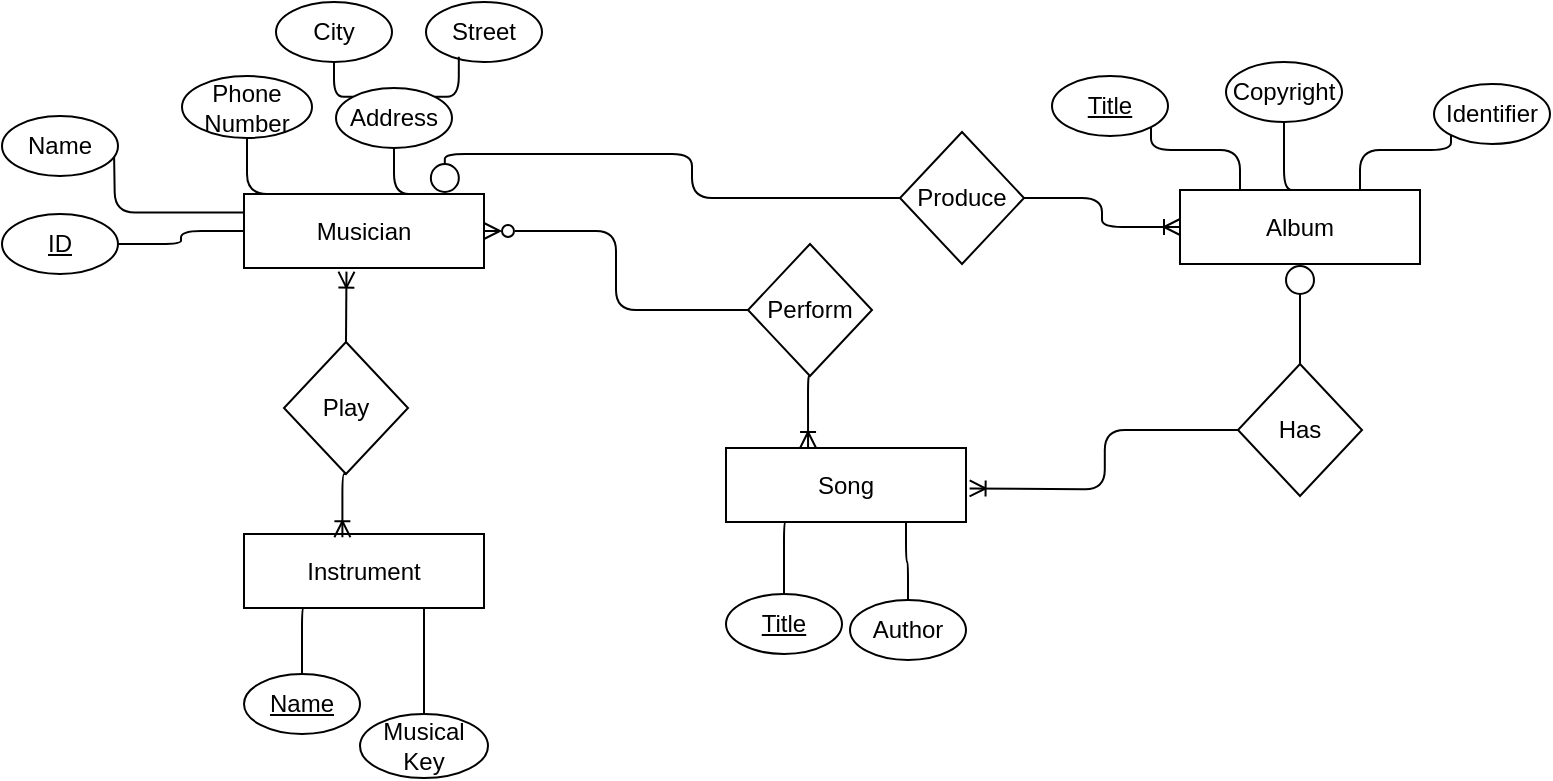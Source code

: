 <mxfile version="24.8.9">
  <diagram name="Page-1" id="AoQ32iTvS0Ihpvby-6kD">
    <mxGraphModel dx="1020" dy="522" grid="0" gridSize="10" guides="1" tooltips="1" connect="1" arrows="1" fold="1" page="1" pageScale="1" pageWidth="827" pageHeight="1169" math="0" shadow="0">
      <root>
        <mxCell id="0" />
        <mxCell id="1" parent="0" />
        <mxCell id="0t-JrtF1ArZYssphSkrc-7" style="rounded=1;orthogonalLoop=1;jettySize=auto;html=1;exitX=0.25;exitY=0;exitDx=0;exitDy=0;entryX=0.5;entryY=1;entryDx=0;entryDy=0;edgeStyle=orthogonalEdgeStyle;curved=0;strokeWidth=1;strokeColor=default;endSize=6;endArrow=none;endFill=0;" edge="1" parent="1" source="0t-JrtF1ArZYssphSkrc-3">
          <mxGeometry relative="1" as="geometry">
            <mxPoint x="132.5" y="84" as="targetPoint" />
          </mxGeometry>
        </mxCell>
        <mxCell id="0t-JrtF1ArZYssphSkrc-8" style="edgeStyle=orthogonalEdgeStyle;curved=1;rounded=0;orthogonalLoop=1;jettySize=auto;html=1;exitX=0.75;exitY=0;exitDx=0;exitDy=0;entryX=0.5;entryY=1;entryDx=0;entryDy=0;endArrow=none;endFill=0;" edge="1" parent="1" source="0t-JrtF1ArZYssphSkrc-4">
          <mxGeometry relative="1" as="geometry">
            <mxPoint x="225" y="83" as="targetPoint" />
          </mxGeometry>
        </mxCell>
        <mxCell id="0t-JrtF1ArZYssphSkrc-9" style="edgeStyle=orthogonalEdgeStyle;curved=0;rounded=1;orthogonalLoop=1;jettySize=auto;html=1;exitX=0;exitY=0.25;exitDx=0;exitDy=0;entryX=1;entryY=0.5;entryDx=0;entryDy=0;endArrow=none;endFill=0;" edge="1" parent="1" source="0t-JrtF1ArZYssphSkrc-1">
          <mxGeometry relative="1" as="geometry">
            <mxPoint x="73" y="108" as="targetPoint" />
          </mxGeometry>
        </mxCell>
        <mxCell id="0t-JrtF1ArZYssphSkrc-11" style="edgeStyle=orthogonalEdgeStyle;curved=0;rounded=1;orthogonalLoop=1;jettySize=auto;html=1;exitX=0;exitY=0.5;exitDx=0;exitDy=0;entryX=1;entryY=0.5;entryDx=0;entryDy=0;endArrow=none;endFill=0;" edge="1" parent="1" source="0t-JrtF1ArZYssphSkrc-1" target="0t-JrtF1ArZYssphSkrc-5">
          <mxGeometry relative="1" as="geometry" />
        </mxCell>
        <mxCell id="0t-JrtF1ArZYssphSkrc-1" value="Musician" style="rounded=0;whiteSpace=wrap;html=1;" vertex="1" parent="1">
          <mxGeometry x="138" y="130" width="120" height="37" as="geometry" />
        </mxCell>
        <mxCell id="0t-JrtF1ArZYssphSkrc-2" value="Name" style="ellipse;whiteSpace=wrap;html=1;" vertex="1" parent="1">
          <mxGeometry x="17" y="91" width="58" height="30" as="geometry" />
        </mxCell>
        <mxCell id="0t-JrtF1ArZYssphSkrc-5" value="&lt;u&gt;ID&lt;/u&gt;" style="ellipse;whiteSpace=wrap;html=1;" vertex="1" parent="1">
          <mxGeometry x="17" y="140" width="58" height="30" as="geometry" />
        </mxCell>
        <mxCell id="0t-JrtF1ArZYssphSkrc-12" style="edgeStyle=orthogonalEdgeStyle;curved=1;rounded=0;orthogonalLoop=1;jettySize=auto;html=1;exitX=0;exitY=0;exitDx=0;exitDy=0;entryX=0;entryY=1;entryDx=0;entryDy=0;" edge="1" parent="1" source="0t-JrtF1ArZYssphSkrc-4" target="0t-JrtF1ArZYssphSkrc-4">
          <mxGeometry relative="1" as="geometry" />
        </mxCell>
        <mxCell id="0t-JrtF1ArZYssphSkrc-13" value="" style="edgeStyle=orthogonalEdgeStyle;curved=0;rounded=1;orthogonalLoop=1;jettySize=auto;html=1;exitX=0.75;exitY=0;exitDx=0;exitDy=0;entryX=0.5;entryY=1;entryDx=0;entryDy=0;endArrow=none;endFill=0;" edge="1" parent="1" source="0t-JrtF1ArZYssphSkrc-1" target="0t-JrtF1ArZYssphSkrc-4">
          <mxGeometry relative="1" as="geometry">
            <mxPoint x="202" y="128" as="sourcePoint" />
            <mxPoint x="225" y="83" as="targetPoint" />
          </mxGeometry>
        </mxCell>
        <mxCell id="0t-JrtF1ArZYssphSkrc-17" style="edgeStyle=orthogonalEdgeStyle;curved=0;rounded=1;orthogonalLoop=1;jettySize=auto;html=1;exitX=0;exitY=0;exitDx=0;exitDy=0;entryX=0.5;entryY=1;entryDx=0;entryDy=0;endArrow=none;endFill=0;" edge="1" parent="1" source="0t-JrtF1ArZYssphSkrc-4" target="0t-JrtF1ArZYssphSkrc-15">
          <mxGeometry relative="1" as="geometry" />
        </mxCell>
        <mxCell id="0t-JrtF1ArZYssphSkrc-4" value="Address" style="ellipse;whiteSpace=wrap;html=1;" vertex="1" parent="1">
          <mxGeometry x="184" y="77" width="58" height="30" as="geometry" />
        </mxCell>
        <mxCell id="0t-JrtF1ArZYssphSkrc-14" value="Street" style="ellipse;whiteSpace=wrap;html=1;" vertex="1" parent="1">
          <mxGeometry x="229" y="34" width="58" height="30" as="geometry" />
        </mxCell>
        <mxCell id="0t-JrtF1ArZYssphSkrc-15" value="City" style="ellipse;whiteSpace=wrap;html=1;" vertex="1" parent="1">
          <mxGeometry x="154" y="34" width="58" height="30" as="geometry" />
        </mxCell>
        <mxCell id="0t-JrtF1ArZYssphSkrc-16" style="edgeStyle=orthogonalEdgeStyle;curved=0;rounded=1;orthogonalLoop=1;jettySize=auto;html=1;exitX=1;exitY=0;exitDx=0;exitDy=0;entryX=0.283;entryY=0.913;entryDx=0;entryDy=0;entryPerimeter=0;endArrow=none;endFill=0;" edge="1" parent="1" source="0t-JrtF1ArZYssphSkrc-4" target="0t-JrtF1ArZYssphSkrc-14">
          <mxGeometry relative="1" as="geometry" />
        </mxCell>
        <mxCell id="0t-JrtF1ArZYssphSkrc-22" style="edgeStyle=orthogonalEdgeStyle;curved=0;rounded=1;orthogonalLoop=1;jettySize=auto;html=1;exitX=0.75;exitY=0;exitDx=0;exitDy=0;entryX=0;entryY=1;entryDx=0;entryDy=0;endArrow=none;endFill=0;" edge="1" parent="1" source="0t-JrtF1ArZYssphSkrc-18" target="0t-JrtF1ArZYssphSkrc-21">
          <mxGeometry relative="1" as="geometry" />
        </mxCell>
        <mxCell id="0t-JrtF1ArZYssphSkrc-23" style="edgeStyle=orthogonalEdgeStyle;curved=0;rounded=1;orthogonalLoop=1;jettySize=auto;html=1;exitX=0.5;exitY=0;exitDx=0;exitDy=0;entryX=0.5;entryY=1;entryDx=0;entryDy=0;endArrow=none;endFill=0;" edge="1" parent="1" source="0t-JrtF1ArZYssphSkrc-18" target="0t-JrtF1ArZYssphSkrc-20">
          <mxGeometry relative="1" as="geometry" />
        </mxCell>
        <mxCell id="0t-JrtF1ArZYssphSkrc-24" style="edgeStyle=orthogonalEdgeStyle;curved=0;rounded=1;orthogonalLoop=1;jettySize=auto;html=1;exitX=0.25;exitY=0;exitDx=0;exitDy=0;entryX=1;entryY=1;entryDx=0;entryDy=0;endArrow=none;endFill=0;" edge="1" parent="1" source="0t-JrtF1ArZYssphSkrc-18" target="0t-JrtF1ArZYssphSkrc-19">
          <mxGeometry relative="1" as="geometry" />
        </mxCell>
        <mxCell id="0t-JrtF1ArZYssphSkrc-18" value="Album" style="rounded=0;whiteSpace=wrap;html=1;" vertex="1" parent="1">
          <mxGeometry x="606" y="128" width="120" height="37" as="geometry" />
        </mxCell>
        <mxCell id="0t-JrtF1ArZYssphSkrc-19" value="&lt;u&gt;Title&lt;/u&gt;" style="ellipse;whiteSpace=wrap;html=1;" vertex="1" parent="1">
          <mxGeometry x="542" y="71" width="58" height="30" as="geometry" />
        </mxCell>
        <mxCell id="0t-JrtF1ArZYssphSkrc-20" value="Copyright" style="ellipse;whiteSpace=wrap;html=1;" vertex="1" parent="1">
          <mxGeometry x="629" y="64" width="58" height="30" as="geometry" />
        </mxCell>
        <mxCell id="0t-JrtF1ArZYssphSkrc-21" value="Identifier" style="ellipse;whiteSpace=wrap;html=1;" vertex="1" parent="1">
          <mxGeometry x="733" y="75" width="58" height="30" as="geometry" />
        </mxCell>
        <mxCell id="0t-JrtF1ArZYssphSkrc-30" style="edgeStyle=orthogonalEdgeStyle;curved=0;rounded=1;orthogonalLoop=1;jettySize=auto;html=1;exitX=0.25;exitY=1;exitDx=0;exitDy=0;entryX=0.5;entryY=0;entryDx=0;entryDy=0;endArrow=none;endFill=0;" edge="1" parent="1" source="0t-JrtF1ArZYssphSkrc-26" target="0t-JrtF1ArZYssphSkrc-27">
          <mxGeometry relative="1" as="geometry" />
        </mxCell>
        <mxCell id="0t-JrtF1ArZYssphSkrc-32" style="edgeStyle=orthogonalEdgeStyle;curved=0;rounded=1;orthogonalLoop=1;jettySize=auto;html=1;exitX=0.75;exitY=1;exitDx=0;exitDy=0;entryX=0.5;entryY=0;entryDx=0;entryDy=0;endArrow=none;endFill=0;" edge="1" parent="1" source="0t-JrtF1ArZYssphSkrc-26" target="0t-JrtF1ArZYssphSkrc-28">
          <mxGeometry relative="1" as="geometry" />
        </mxCell>
        <mxCell id="0t-JrtF1ArZYssphSkrc-26" value="Instrument" style="rounded=0;whiteSpace=wrap;html=1;" vertex="1" parent="1">
          <mxGeometry x="138" y="300" width="120" height="37" as="geometry" />
        </mxCell>
        <mxCell id="0t-JrtF1ArZYssphSkrc-27" value="&lt;u&gt;Name&lt;/u&gt;" style="ellipse;whiteSpace=wrap;html=1;" vertex="1" parent="1">
          <mxGeometry x="138" y="370" width="58" height="30" as="geometry" />
        </mxCell>
        <mxCell id="0t-JrtF1ArZYssphSkrc-28" value="Musical Key" style="ellipse;whiteSpace=wrap;html=1;" vertex="1" parent="1">
          <mxGeometry x="196" y="390" width="64" height="32" as="geometry" />
        </mxCell>
        <mxCell id="0t-JrtF1ArZYssphSkrc-37" style="edgeStyle=orthogonalEdgeStyle;curved=0;rounded=1;orthogonalLoop=1;jettySize=auto;html=1;exitX=0.25;exitY=1;exitDx=0;exitDy=0;entryX=0.5;entryY=0;entryDx=0;entryDy=0;endArrow=none;endFill=0;" edge="1" parent="1" source="0t-JrtF1ArZYssphSkrc-34" target="0t-JrtF1ArZYssphSkrc-35">
          <mxGeometry relative="1" as="geometry" />
        </mxCell>
        <mxCell id="0t-JrtF1ArZYssphSkrc-39" style="edgeStyle=orthogonalEdgeStyle;curved=0;rounded=1;orthogonalLoop=1;jettySize=auto;html=1;exitX=0.75;exitY=1;exitDx=0;exitDy=0;endArrow=none;endFill=0;" edge="1" parent="1" source="0t-JrtF1ArZYssphSkrc-34" target="0t-JrtF1ArZYssphSkrc-36">
          <mxGeometry relative="1" as="geometry" />
        </mxCell>
        <mxCell id="0t-JrtF1ArZYssphSkrc-34" value="Song" style="rounded=0;whiteSpace=wrap;html=1;" vertex="1" parent="1">
          <mxGeometry x="379" y="257" width="120" height="37" as="geometry" />
        </mxCell>
        <mxCell id="0t-JrtF1ArZYssphSkrc-35" value="&lt;u&gt;Title&lt;/u&gt;" style="ellipse;whiteSpace=wrap;html=1;" vertex="1" parent="1">
          <mxGeometry x="379" y="330" width="58" height="30" as="geometry" />
        </mxCell>
        <mxCell id="0t-JrtF1ArZYssphSkrc-36" value="Author" style="ellipse;whiteSpace=wrap;html=1;" vertex="1" parent="1">
          <mxGeometry x="441" y="333" width="58" height="30" as="geometry" />
        </mxCell>
        <mxCell id="0t-JrtF1ArZYssphSkrc-40" value="Play" style="rhombus;whiteSpace=wrap;html=1;" vertex="1" parent="1">
          <mxGeometry x="158" y="204" width="62" height="66" as="geometry" />
        </mxCell>
        <mxCell id="0t-JrtF1ArZYssphSkrc-52" style="edgeStyle=orthogonalEdgeStyle;curved=0;rounded=1;orthogonalLoop=1;jettySize=auto;html=1;exitX=1;exitY=0.5;exitDx=0;exitDy=0;entryX=0;entryY=0.5;entryDx=0;entryDy=0;endArrow=ERoneToMany;endFill=0;" edge="1" parent="1" source="0t-JrtF1ArZYssphSkrc-42" target="0t-JrtF1ArZYssphSkrc-18">
          <mxGeometry relative="1" as="geometry" />
        </mxCell>
        <mxCell id="0t-JrtF1ArZYssphSkrc-42" value="Produce" style="rhombus;whiteSpace=wrap;html=1;" vertex="1" parent="1">
          <mxGeometry x="466" y="99" width="62" height="66" as="geometry" />
        </mxCell>
        <mxCell id="0t-JrtF1ArZYssphSkrc-47" style="edgeStyle=orthogonalEdgeStyle;curved=0;rounded=1;orthogonalLoop=1;jettySize=auto;html=1;exitX=0;exitY=0.5;exitDx=0;exitDy=0;entryX=1;entryY=0.5;entryDx=0;entryDy=0;endArrow=ERzeroToMany;endFill=0;" edge="1" parent="1" source="0t-JrtF1ArZYssphSkrc-43" target="0t-JrtF1ArZYssphSkrc-1">
          <mxGeometry relative="1" as="geometry" />
        </mxCell>
        <mxCell id="0t-JrtF1ArZYssphSkrc-43" value="Perform" style="rhombus;whiteSpace=wrap;html=1;" vertex="1" parent="1">
          <mxGeometry x="390" y="155" width="62" height="66" as="geometry" />
        </mxCell>
        <mxCell id="0t-JrtF1ArZYssphSkrc-57" style="edgeStyle=orthogonalEdgeStyle;curved=0;rounded=1;orthogonalLoop=1;jettySize=auto;html=1;exitX=0;exitY=0.5;exitDx=0;exitDy=0;endArrow=ERoneToMany;endFill=0;" edge="1" parent="1" source="0t-JrtF1ArZYssphSkrc-44">
          <mxGeometry relative="1" as="geometry">
            <mxPoint x="500.8" y="277.2" as="targetPoint" />
          </mxGeometry>
        </mxCell>
        <mxCell id="0t-JrtF1ArZYssphSkrc-63" style="edgeStyle=orthogonalEdgeStyle;curved=0;rounded=1;orthogonalLoop=1;jettySize=auto;html=1;exitX=0.5;exitY=0;exitDx=0;exitDy=0;entryX=0.5;entryY=1;entryDx=0;entryDy=0;endArrow=circle;endFill=0;" edge="1" parent="1" source="0t-JrtF1ArZYssphSkrc-44" target="0t-JrtF1ArZYssphSkrc-18">
          <mxGeometry relative="1" as="geometry" />
        </mxCell>
        <mxCell id="0t-JrtF1ArZYssphSkrc-44" value="Has" style="rhombus;whiteSpace=wrap;html=1;" vertex="1" parent="1">
          <mxGeometry x="635" y="215" width="62" height="66" as="geometry" />
        </mxCell>
        <mxCell id="0t-JrtF1ArZYssphSkrc-45" style="edgeStyle=orthogonalEdgeStyle;curved=0;rounded=1;orthogonalLoop=1;jettySize=auto;html=1;exitX=0.5;exitY=0;exitDx=0;exitDy=0;entryX=0.427;entryY=1.049;entryDx=0;entryDy=0;entryPerimeter=0;endArrow=ERoneToMany;endFill=0;" edge="1" parent="1" source="0t-JrtF1ArZYssphSkrc-40" target="0t-JrtF1ArZYssphSkrc-1">
          <mxGeometry relative="1" as="geometry" />
        </mxCell>
        <mxCell id="0t-JrtF1ArZYssphSkrc-46" style="edgeStyle=orthogonalEdgeStyle;curved=0;rounded=1;orthogonalLoop=1;jettySize=auto;html=1;exitX=0.5;exitY=1;exitDx=0;exitDy=0;entryX=0.41;entryY=0.043;entryDx=0;entryDy=0;entryPerimeter=0;endArrow=ERoneToMany;endFill=0;" edge="1" parent="1" source="0t-JrtF1ArZYssphSkrc-40" target="0t-JrtF1ArZYssphSkrc-26">
          <mxGeometry relative="1" as="geometry" />
        </mxCell>
        <mxCell id="0t-JrtF1ArZYssphSkrc-49" style="edgeStyle=orthogonalEdgeStyle;curved=0;rounded=1;orthogonalLoop=1;jettySize=auto;html=1;exitX=0.5;exitY=1;exitDx=0;exitDy=0;entryX=0.342;entryY=0;entryDx=0;entryDy=0;entryPerimeter=0;endArrow=ERoneToMany;endFill=0;" edge="1" parent="1" source="0t-JrtF1ArZYssphSkrc-43" target="0t-JrtF1ArZYssphSkrc-34">
          <mxGeometry relative="1" as="geometry" />
        </mxCell>
        <mxCell id="0t-JrtF1ArZYssphSkrc-51" style="edgeStyle=orthogonalEdgeStyle;curved=0;rounded=1;orthogonalLoop=1;jettySize=auto;html=1;exitX=0;exitY=0.5;exitDx=0;exitDy=0;entryX=0.837;entryY=0;entryDx=0;entryDy=0;entryPerimeter=0;endArrow=circle;endFill=0;" edge="1" parent="1" source="0t-JrtF1ArZYssphSkrc-42" target="0t-JrtF1ArZYssphSkrc-1">
          <mxGeometry relative="1" as="geometry" />
        </mxCell>
        <mxCell id="0t-JrtF1ArZYssphSkrc-64" value="" style="rounded=1;orthogonalLoop=1;jettySize=auto;html=1;exitX=0.25;exitY=0;exitDx=0;exitDy=0;entryX=0.5;entryY=1;entryDx=0;entryDy=0;edgeStyle=orthogonalEdgeStyle;curved=0;strokeWidth=1;strokeColor=default;endSize=6;endArrow=none;endFill=0;" edge="1" parent="1" source="0t-JrtF1ArZYssphSkrc-1" target="0t-JrtF1ArZYssphSkrc-3">
          <mxGeometry relative="1" as="geometry">
            <mxPoint x="168" y="130" as="sourcePoint" />
            <mxPoint x="132.5" y="84" as="targetPoint" />
          </mxGeometry>
        </mxCell>
        <mxCell id="0t-JrtF1ArZYssphSkrc-3" value="Phone&lt;div&gt;Number&lt;/div&gt;" style="ellipse;whiteSpace=wrap;html=1;" vertex="1" parent="1">
          <mxGeometry x="107" y="71" width="65" height="31" as="geometry" />
        </mxCell>
      </root>
    </mxGraphModel>
  </diagram>
</mxfile>
